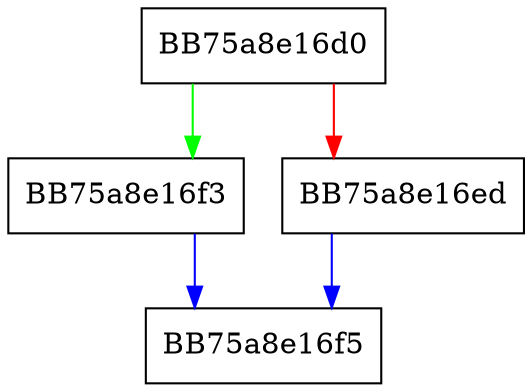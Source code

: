 digraph _Get_deleter {
  node [shape="box"];
  graph [splines=ortho];
  BB75a8e16d0 -> BB75a8e16f3 [color="green"];
  BB75a8e16d0 -> BB75a8e16ed [color="red"];
  BB75a8e16ed -> BB75a8e16f5 [color="blue"];
  BB75a8e16f3 -> BB75a8e16f5 [color="blue"];
}